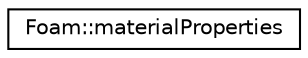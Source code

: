 digraph "Graphical Class Hierarchy"
{
 // LATEX_PDF_SIZE
  edge [fontname="Helvetica",fontsize="10",labelfontname="Helvetica",labelfontsize="10"];
  node [fontname="Helvetica",fontsize="10",shape=record];
  rankdir="LR";
  Node0 [label="Foam::materialProperties",height=0.2,width=0.4,color="black", fillcolor="white", style="filled",URL="$classFoam_1_1materialProperties.html",tooltip=" "];
}
